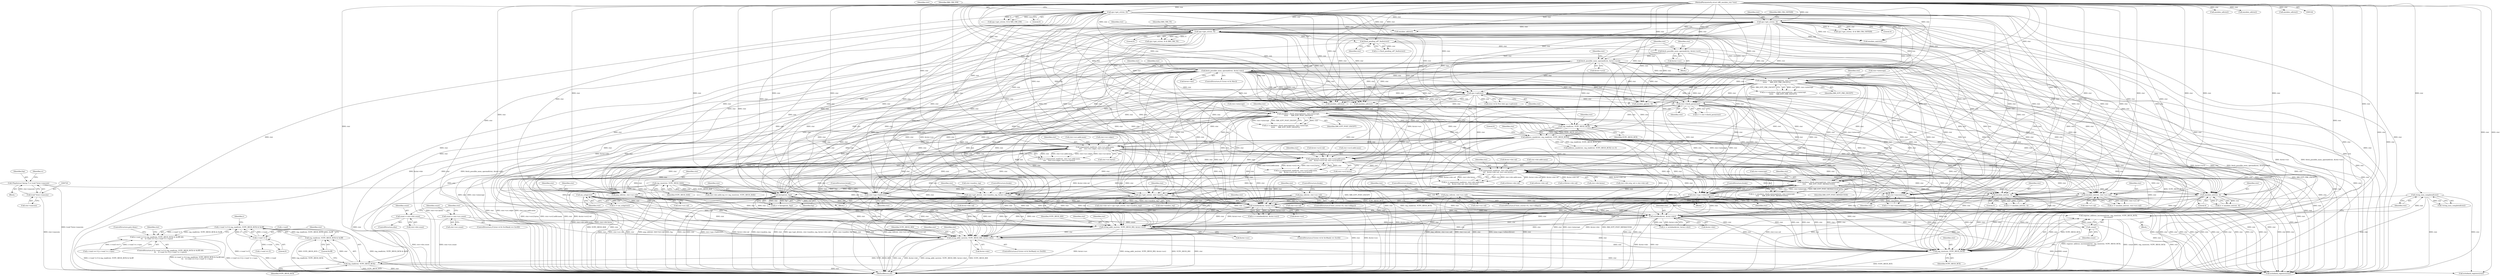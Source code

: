 digraph "0_linux_234f3ce485d54017f15cf5e0699cff4100121601_8@API" {
"1001144" [label="(Call,r->end != 0 || reg_read(ctxt, VCPU_REGS_RCX) & 0x3ff)"];
"1001145" [label="(Call,r->end != 0)"];
"1001150" [label="(Call,reg_read(ctxt, VCPU_REGS_RCX) & 0x3ff)"];
"1001151" [label="(Call,reg_read(ctxt, VCPU_REGS_RCX))"];
"1001139" [label="(Call,string_insn_completed(ctxt))"];
"1001130" [label="(Call,register_address_increment(ctxt, reg_rmw(ctxt, VCPU_REGS_RCX),\n\t\t\t\t-count))"];
"1001132" [label="(Call,reg_rmw(ctxt, VCPU_REGS_RCX))"];
"1000393" [label="(Call,ops->cpl(ctxt))"];
"1000375" [label="(Call,emulator_check_intercept(ctxt, ctxt->intercept,\n\t\t\t\t\t\t      X86_ICPT_PRE_EXCEPT))"];
"1000342" [label="(Call,fetch_possible_mmx_operand(ctxt, &ctxt->src2))"];
"1000336" [label="(Call,fetch_possible_mmx_operand(ctxt, &ctxt->src))"];
"1000329" [label="(Call,flush_pending_x87_faults(ctxt))"];
"1000290" [label="(Call,ops->get_cr(ctxt, 4))"];
"1000278" [label="(Call,ops->get_cr(ctxt, 0))"];
"1000145" [label="(MethodParameterIn,struct x86_emulate_ctxt *ctxt)"];
"1000310" [label="(Call,ops->get_cr(ctxt, 0))"];
"1000355" [label="(Call,fetch_possible_mmx_operand(ctxt, &ctxt->dst))"];
"1000523" [label="(Call,segmented_read(ctxt, ctxt->src.addr.mem,\n\t\t\t\t    ctxt->src.valptr, ctxt->src.bytes))"];
"1000440" [label="(Call,ctxt->check_perm(ctxt))"];
"1000485" [label="(Call,address_mask(ctxt, reg_read(ctxt, VCPU_REGS_RCX)))"];
"1000487" [label="(Call,reg_read(ctxt, VCPU_REGS_RCX))"];
"1000461" [label="(Call,emulator_check_intercept(ctxt, ctxt->intercept,\n\t\t\t\t\t\t      X86_ICPT_POST_EXCEPT))"];
"1001238" [label="(Call,(ctxt->ops->wbinvd)(ctxt))"];
"1000569" [label="(Call,segmented_read(ctxt, ctxt->src2.addr.mem,\n\t\t\t\t    &ctxt->src2.val, ctxt->src2.bytes))"];
"1000672" [label="(Call,emulator_check_intercept(ctxt, ctxt->intercept,\n\t\t\t\t\t      X86_ICPT_POST_MEMACCESS))"];
"1000621" [label="(Call,segmented_read(ctxt, ctxt->dst.addr.mem,\n\t\t\t\t   &ctxt->dst.val, ctxt->dst.bytes))"];
"1000926" [label="(Call,emulate_int(ctxt, 4))"];
"1001253" [label="(Call,ops->get_cr(ctxt, ctxt->modrm_reg))"];
"1000948" [label="(Call,ctxt->ops->halt(ctxt))"];
"1001260" [label="(Call,ops->get_dr(ctxt, ctxt->modrm_reg, &ctxt->dst.val))"];
"1001040" [label="(Call,writeback(ctxt, &ctxt->dst))"];
"1000796" [label="(Call,jmp_rel(ctxt, ctxt->src.val))"];
"1000726" [label="(Call,fastop(ctxt, fop))"];
"1000717" [label="(Call,(*fop)(struct fastop *) = (void *)ctxt->execute)"];
"1000719" [label="(Call,(void *)ctxt->execute)"];
"1000831" [label="(Call,reg_rmw(ctxt, VCPU_REGS_RAX))"];
"1000737" [label="(Call,ctxt->execute(ctxt))"];
"1001019" [label="(Call,writeback(ctxt, &ctxt->src))"];
"1000909" [label="(Call,emulate_int(ctxt, ctxt->src.val))"];
"1000932" [label="(Call,jmp_rel(ctxt, ctxt->src.val))"];
"1001322" [label="(Call,jmp_rel(ctxt, ctxt->src.val))"];
"1000902" [label="(Call,emulate_int(ctxt, 3))"];
"1000844" [label="(Call,em_xchg(ctxt))"];
"1001066" [label="(Call,string_addr_inc(ctxt, VCPU_REGS_RSI, &ctxt->src))"];
"1001081" [label="(Call,string_addr_inc(ctxt, VCPU_REGS_RDI, &ctxt->dst))"];
"1001135" [label="(Call,-count)"];
"1001123" [label="(Call,count = ctxt->dst.count)"];
"1001115" [label="(Call,count = ctxt->src.count)"];
"1001143" [label="(Call,(r->end != 0 || reg_read(ctxt, VCPU_REGS_RCX) & 0x3ff) &&\n\t\t\t    (r->end == 0 || r->end != r->pos))"];
"1000490" [label="(Literal,0)"];
"1001115" [label="(Call,count = ctxt->src.count)"];
"1000441" [label="(Identifier,ctxt)"];
"1000673" [label="(Identifier,ctxt)"];
"1000623" [label="(Call,ctxt->dst.addr.mem)"];
"1001322" [label="(Call,jmp_rel(ctxt, ctxt->src.val))"];
"1000831" [label="(Call,reg_rmw(ctxt, VCPU_REGS_RAX))"];
"1000907" [label="(Call,rc = emulate_int(ctxt, ctxt->src.val))"];
"1001329" [label="(ControlStructure,break;)"];
"1000466" [label="(Identifier,X86_ICPT_POST_EXCEPT)"];
"1000670" [label="(Call,rc = emulator_check_intercept(ctxt, ctxt->intercept,\n\t\t\t\t\t      X86_ICPT_POST_MEMACCESS))"];
"1001158" [label="(Identifier,r)"];
"1000948" [label="(Call,ctxt->ops->halt(ctxt))"];
"1000194" [label="(Call,emulate_ud(ctxt))"];
"1001260" [label="(Call,ops->get_dr(ctxt, ctxt->modrm_reg, &ctxt->dst.val))"];
"1001130" [label="(Call,register_address_increment(ctxt, reg_rmw(ctxt, VCPU_REGS_RCX),\n\t\t\t\t-count))"];
"1000728" [label="(Identifier,fop)"];
"1000312" [label="(Literal,0)"];
"1000942" [label="(Identifier,ctxt)"];
"1000532" [label="(Call,ctxt->src.valptr)"];
"1000911" [label="(Call,ctxt->src.val)"];
"1000281" [label="(Identifier,X86_CR0_EM)"];
"1001236" [label="(Block,)"];
"1000933" [label="(Identifier,ctxt)"];
"1001247" [label="(Call,ctxt->dst.val = ops->get_cr(ctxt, ctxt->modrm_reg))"];
"1001323" [label="(Identifier,ctxt)"];
"1001058" [label="(ControlStructure,if ((ctxt->d & SrcMask) == SrcSI))"];
"1000571" [label="(Call,ctxt->src2.addr.mem)"];
"1001143" [label="(Call,(r->end != 0 || reg_read(ctxt, VCPU_REGS_RCX) & 0x3ff) &&\n\t\t\t    (r->end == 0 || r->end != r->pos))"];
"1000567" [label="(Call,rc = segmented_read(ctxt, ctxt->src2.addr.mem,\n\t\t\t\t    &ctxt->src2.val, ctxt->src2.bytes))"];
"1001255" [label="(Call,ctxt->modrm_reg)"];
"1000636" [label="(Call,ctxt->dst.bytes)"];
"1001149" [label="(Literal,0)"];
"1000376" [label="(Identifier,ctxt)"];
"1000277" [label="(Call,ops->get_cr(ctxt, 0) & X86_CR0_EM)"];
"1000727" [label="(Identifier,ctxt)"];
"1000279" [label="(Identifier,ctxt)"];
"1001222" [label="(Call,writeback_registers(ctxt))"];
"1000357" [label="(Call,&ctxt->dst)"];
"1001239" [label="(Identifier,ctxt)"];
"1000798" [label="(Call,ctxt->src.val)"];
"1000336" [label="(Call,fetch_possible_mmx_operand(ctxt, &ctxt->src))"];
"1000909" [label="(Call,emulate_int(ctxt, ctxt->src.val))"];
"1000387" [label="(Call,(ctxt->d & Priv) && ops->cpl(ctxt))"];
"1001068" [label="(Identifier,VCPU_REGS_RSI)"];
"1001135" [label="(Call,-count)"];
"1000343" [label="(Identifier,ctxt)"];
"1001132" [label="(Call,reg_rmw(ctxt, VCPU_REGS_RCX))"];
"1001133" [label="(Identifier,ctxt)"];
"1000393" [label="(Call,ops->cpl(ctxt))"];
"1000462" [label="(Identifier,ctxt)"];
"1000622" [label="(Identifier,ctxt)"];
"1001084" [label="(Call,&ctxt->dst)"];
"1000326" [label="(Block,)"];
"1001038" [label="(Call,rc = writeback(ctxt, &ctxt->dst))"];
"1000724" [label="(Call,rc = fastop(ctxt, fop))"];
"1001155" [label="(Call,r->end == 0 || r->end != r->pos)"];
"1000570" [label="(Identifier,ctxt)"];
"1000646" [label="(Call,ctxt->dst.orig_val = ctxt->dst.val)"];
"1001021" [label="(Call,&ctxt->src)"];
"1001138" [label="(Call,!string_insn_completed(ctxt))"];
"1001081" [label="(Call,string_addr_inc(ctxt, VCPU_REGS_RDI, &ctxt->dst))"];
"1000932" [label="(Call,jmp_rel(ctxt, ctxt->src.val))"];
"1000488" [label="(Identifier,ctxt)"];
"1001324" [label="(Call,ctxt->src.val)"];
"1000309" [label="(Call,ops->get_cr(ctxt, 0) & X86_CR0_TS)"];
"1000927" [label="(Identifier,ctxt)"];
"1000521" [label="(Call,rc = segmented_read(ctxt, ctxt->src.addr.mem,\n\t\t\t\t    ctxt->src.valptr, ctxt->src.bytes))"];
"1000524" [label="(Identifier,ctxt)"];
"1000584" [label="(Call,ctxt->src2.bytes)"];
"1001042" [label="(Call,&ctxt->dst)"];
"1001020" [label="(Identifier,ctxt)"];
"1001124" [label="(Identifier,count)"];
"1001140" [label="(Identifier,ctxt)"];
"1001017" [label="(Call,rc = writeback(ctxt, &ctxt->src))"];
"1000903" [label="(Identifier,ctxt)"];
"1000280" [label="(Literal,0)"];
"1001151" [label="(Call,reg_read(ctxt, VCPU_REGS_RCX))"];
"1000621" [label="(Call,segmented_read(ctxt, ctxt->dst.addr.mem,\n\t\t\t\t   &ctxt->dst.val, ctxt->dst.bytes))"];
"1001139" [label="(Call,string_insn_completed(ctxt))"];
"1001134" [label="(Identifier,VCPU_REGS_RCX)"];
"1000352" [label="(Identifier,ctxt)"];
"1000463" [label="(Call,ctxt->intercept)"];
"1000461" [label="(Call,emulator_check_intercept(ctxt, ctxt->intercept,\n\t\t\t\t\t\t      X86_ICPT_POST_EXCEPT))"];
"1000317" [label="(Call,emulate_nm(ctxt))"];
"1000904" [label="(Literal,3)"];
"1000845" [label="(Identifier,ctxt)"];
"1001240" [label="(ControlStructure,break;)"];
"1000949" [label="(Identifier,ctxt)"];
"1000803" [label="(ControlStructure,break;)"];
"1000619" [label="(Call,rc = segmented_read(ctxt, ctxt->dst.addr.mem,\n\t\t\t\t   &ctxt->dst.val, ctxt->dst.bytes))"];
"1000796" [label="(Call,jmp_rel(ctxt, ctxt->src.val))"];
"1001040" [label="(Call,writeback(ctxt, &ctxt->dst))"];
"1000373" [label="(Call,rc = emulator_check_intercept(ctxt, ctxt->intercept,\n\t\t\t\t\t\t      X86_ICPT_PRE_EXCEPT))"];
"1001073" [label="(ControlStructure,if ((ctxt->d & DstMask) == DstDI))"];
"1000719" [label="(Call,(void *)ctxt->execute)"];
"1001123" [label="(Call,count = ctxt->dst.count)"];
"1000735" [label="(Call,rc = ctxt->execute(ctxt))"];
"1001153" [label="(Identifier,VCPU_REGS_RCX)"];
"1001069" [label="(Call,&ctxt->src)"];
"1000337" [label="(Identifier,ctxt)"];
"1000145" [label="(MethodParameterIn,struct x86_emulate_ctxt *ctxt)"];
"1000797" [label="(Identifier,ctxt)"];
"1000717" [label="(Call,(*fop)(struct fastop *) = (void *)ctxt->execute)"];
"1000718" [label="(Identifier,fop)"];
"1000832" [label="(Identifier,ctxt)"];
"1001067" [label="(Identifier,ctxt)"];
"1001145" [label="(Call,r->end != 0)"];
"1001253" [label="(Call,ops->get_cr(ctxt, ctxt->modrm_reg))"];
"1001083" [label="(Identifier,VCPU_REGS_RDI)"];
"1001254" [label="(Identifier,ctxt)"];
"1001082" [label="(Identifier,ctxt)"];
"1000726" [label="(Call,fastop(ctxt, fop))"];
"1000674" [label="(Call,ctxt->intercept)"];
"1000365" [label="(Identifier,ctxt)"];
"1000910" [label="(Identifier,ctxt)"];
"1000833" [label="(Identifier,VCPU_REGS_RAX)"];
"1000404" [label="(Call,emulate_ud(ctxt))"];
"1000788" [label="(ControlStructure,if (test_cc(ctxt->b, ctxt->eflags)))"];
"1000375" [label="(Call,emulator_check_intercept(ctxt, ctxt->intercept,\n\t\t\t\t\t\t      X86_ICPT_PRE_EXCEPT))"];
"1001152" [label="(Identifier,ctxt)"];
"1000342" [label="(Call,fetch_possible_mmx_operand(ctxt, &ctxt->src2))"];
"1001091" [label="(Identifier,ctxt)"];
"1000380" [label="(Identifier,X86_ICPT_PRE_EXCEPT)"];
"1000484" [label="(Call,address_mask(ctxt, reg_read(ctxt, VCPU_REGS_RCX)) == 0)"];
"1001154" [label="(Literal,0x3ff)"];
"1000377" [label="(Call,ctxt->intercept)"];
"1000902" [label="(Call,emulate_int(ctxt, 3))"];
"1000890" [label="(Call,(s32)ctxt->dst.val)"];
"1001172" [label="(Identifier,ctxt)"];
"1000764" [label="(Block,)"];
"1001271" [label="(ControlStructure,break;)"];
"1000672" [label="(Call,emulator_check_intercept(ctxt, ctxt->intercept,\n\t\t\t\t\t      X86_ICPT_POST_MEMACCESS))"];
"1000823" [label="(Call,ctxt->dst.addr.reg == reg_rmw(ctxt, VCPU_REGS_RAX))"];
"1001314" [label="(ControlStructure,if (test_cc(ctxt->b, ctxt->eflags)))"];
"1001066" [label="(Call,string_addr_inc(ctxt, VCPU_REGS_RSI, &ctxt->src))"];
"1000292" [label="(Literal,4)"];
"1000313" [label="(Identifier,X86_CR0_TS)"];
"1000438" [label="(Call,rc = ctxt->check_perm(ctxt))"];
"1000900" [label="(Call,rc = emulate_int(ctxt, 3))"];
"1000344" [label="(Call,&ctxt->src2)"];
"1001146" [label="(Call,r->end)"];
"1000934" [label="(Call,ctxt->src.val)"];
"1000844" [label="(Call,em_xchg(ctxt))"];
"1000842" [label="(Call,rc = em_xchg(ctxt))"];
"1000330" [label="(Identifier,ctxt)"];
"1001144" [label="(Call,r->end != 0 || reg_read(ctxt, VCPU_REGS_RCX) & 0x3ff)"];
"1001107" [label="(ControlStructure,if ((ctxt->d & SrcMask) == SrcSI))"];
"1001142" [label="(ControlStructure,if ((r->end != 0 || reg_read(ctxt, VCPU_REGS_RCX) & 0x3ff) &&\n\t\t\t    (r->end == 0 || r->end != r->pos)))"];
"1001125" [label="(Call,ctxt->dst.count)"];
"1000293" [label="(Identifier,X86_CR4_OSFXSR)"];
"1000394" [label="(Identifier,ctxt)"];
"1000327" [label="(Call,rc = flush_pending_x87_faults(ctxt))"];
"1001077" [label="(Identifier,ctxt)"];
"1001261" [label="(Identifier,ctxt)"];
"1000338" [label="(Call,&ctxt->src)"];
"1001136" [label="(Identifier,count)"];
"1001116" [label="(Identifier,count)"];
"1000356" [label="(Identifier,ctxt)"];
"1001474" [label="(MethodReturn,int)"];
"1000715" [label="(Block,)"];
"1000630" [label="(Call,&ctxt->dst.val)"];
"1000289" [label="(Call,ops->get_cr(ctxt, 4) & X86_CR4_OSFXSR)"];
"1000409" [label="(Call,emulate_gp(ctxt, 0))"];
"1001019" [label="(Call,writeback(ctxt, &ctxt->src))"];
"1000216" [label="(Call,emulate_ud(ctxt))"];
"1001131" [label="(Identifier,ctxt)"];
"1000523" [label="(Call,segmented_read(ctxt, ctxt->src.addr.mem,\n\t\t\t\t    ctxt->src.valptr, ctxt->src.bytes))"];
"1000486" [label="(Identifier,ctxt)"];
"1000928" [label="(Literal,4)"];
"1000487" [label="(Call,reg_read(ctxt, VCPU_REGS_RCX))"];
"1000278" [label="(Call,ops->get_cr(ctxt, 0))"];
"1000569" [label="(Call,segmented_read(ctxt, ctxt->src2.addr.mem,\n\t\t\t\t    &ctxt->src2.val, ctxt->src2.bytes))"];
"1000428" [label="(Call,emulate_ud(ctxt))"];
"1000489" [label="(Identifier,VCPU_REGS_RCX)"];
"1000537" [label="(Call,ctxt->src.bytes)"];
"1001176" [label="(Call,writeback_registers(ctxt))"];
"1000440" [label="(Call,ctxt->check_perm(ctxt))"];
"1000738" [label="(Identifier,ctxt)"];
"1000355" [label="(Call,fetch_possible_mmx_operand(ctxt, &ctxt->dst))"];
"1000311" [label="(Identifier,ctxt)"];
"1001238" [label="(Call,(ctxt->ops->wbinvd)(ctxt))"];
"1000485" [label="(Call,address_mask(ctxt, reg_read(ctxt, VCPU_REGS_RCX)))"];
"1000310" [label="(Call,ops->get_cr(ctxt, 0))"];
"1000721" [label="(Call,ctxt->execute)"];
"1000737" [label="(Call,ctxt->execute(ctxt))"];
"1000578" [label="(Call,&ctxt->src2.val)"];
"1001265" [label="(Call,&ctxt->dst.val)"];
"1001117" [label="(Call,ctxt->src.count)"];
"1000677" [label="(Identifier,X86_ICPT_POST_MEMACCESS)"];
"1000297" [label="(Call,emulate_ud(ctxt))"];
"1000924" [label="(Call,rc = emulate_int(ctxt, 4))"];
"1001041" [label="(Identifier,ctxt)"];
"1001098" [label="(Block,)"];
"1000264" [label="(Call,emulate_ud(ctxt))"];
"1000291" [label="(Identifier,ctxt)"];
"1000926" [label="(Call,emulate_int(ctxt, 4))"];
"1001150" [label="(Call,reg_read(ctxt, VCPU_REGS_RCX) & 0x3ff)"];
"1000348" [label="(ControlStructure,if (!(ctxt->d & Mov)))"];
"1000860" [label="(Call,(s8)ctxt->dst.val)"];
"1000950" [label="(ControlStructure,break;)"];
"1000290" [label="(Call,ops->get_cr(ctxt, 4))"];
"1001122" [label="(ControlStructure,else)"];
"1000725" [label="(Identifier,rc)"];
"1001180" [label="(ControlStructure,goto done;)"];
"1000329" [label="(Call,flush_pending_x87_faults(ctxt))"];
"1001262" [label="(Call,ctxt->modrm_reg)"];
"1000525" [label="(Call,ctxt->src.addr.mem)"];
"1001156" [label="(Call,r->end == 0)"];
"1000459" [label="(Call,rc = emulator_check_intercept(ctxt, ctxt->intercept,\n\t\t\t\t\t\t      X86_ICPT_POST_EXCEPT))"];
"1000875" [label="(Call,(s16)ctxt->dst.val)"];
"1001144" -> "1001143"  [label="AST: "];
"1001144" -> "1001145"  [label="CFG: "];
"1001144" -> "1001150"  [label="CFG: "];
"1001145" -> "1001144"  [label="AST: "];
"1001150" -> "1001144"  [label="AST: "];
"1001158" -> "1001144"  [label="CFG: "];
"1001143" -> "1001144"  [label="CFG: "];
"1001144" -> "1001474"  [label="DDG: reg_read(ctxt, VCPU_REGS_RCX) & 0x3ff"];
"1001144" -> "1001474"  [label="DDG: r->end != 0"];
"1001144" -> "1001143"  [label="DDG: r->end != 0"];
"1001144" -> "1001143"  [label="DDG: reg_read(ctxt, VCPU_REGS_RCX) & 0x3ff"];
"1001145" -> "1001144"  [label="DDG: r->end"];
"1001145" -> "1001144"  [label="DDG: 0"];
"1001150" -> "1001144"  [label="DDG: reg_read(ctxt, VCPU_REGS_RCX)"];
"1001150" -> "1001144"  [label="DDG: 0x3ff"];
"1001145" -> "1001149"  [label="CFG: "];
"1001146" -> "1001145"  [label="AST: "];
"1001149" -> "1001145"  [label="AST: "];
"1001152" -> "1001145"  [label="CFG: "];
"1001145" -> "1001474"  [label="DDG: r->end"];
"1001145" -> "1001156"  [label="DDG: r->end"];
"1001150" -> "1001154"  [label="CFG: "];
"1001151" -> "1001150"  [label="AST: "];
"1001154" -> "1001150"  [label="AST: "];
"1001150" -> "1001474"  [label="DDG: reg_read(ctxt, VCPU_REGS_RCX)"];
"1001151" -> "1001150"  [label="DDG: ctxt"];
"1001151" -> "1001150"  [label="DDG: VCPU_REGS_RCX"];
"1001151" -> "1001153"  [label="CFG: "];
"1001152" -> "1001151"  [label="AST: "];
"1001153" -> "1001151"  [label="AST: "];
"1001154" -> "1001151"  [label="CFG: "];
"1001151" -> "1001474"  [label="DDG: ctxt"];
"1001151" -> "1001474"  [label="DDG: VCPU_REGS_RCX"];
"1001139" -> "1001151"  [label="DDG: ctxt"];
"1000145" -> "1001151"  [label="DDG: ctxt"];
"1001132" -> "1001151"  [label="DDG: VCPU_REGS_RCX"];
"1001151" -> "1001176"  [label="DDG: ctxt"];
"1001151" -> "1001222"  [label="DDG: ctxt"];
"1001139" -> "1001138"  [label="AST: "];
"1001139" -> "1001140"  [label="CFG: "];
"1001140" -> "1001139"  [label="AST: "];
"1001138" -> "1001139"  [label="CFG: "];
"1001139" -> "1001474"  [label="DDG: ctxt"];
"1001139" -> "1001138"  [label="DDG: ctxt"];
"1001130" -> "1001139"  [label="DDG: ctxt"];
"1000145" -> "1001139"  [label="DDG: ctxt"];
"1001139" -> "1001176"  [label="DDG: ctxt"];
"1001139" -> "1001222"  [label="DDG: ctxt"];
"1001130" -> "1001098"  [label="AST: "];
"1001130" -> "1001135"  [label="CFG: "];
"1001131" -> "1001130"  [label="AST: "];
"1001132" -> "1001130"  [label="AST: "];
"1001135" -> "1001130"  [label="AST: "];
"1001140" -> "1001130"  [label="CFG: "];
"1001130" -> "1001474"  [label="DDG: register_address_increment(ctxt, reg_rmw(ctxt, VCPU_REGS_RCX),\n\t\t\t\t-count)"];
"1001130" -> "1001474"  [label="DDG: -count"];
"1001130" -> "1001474"  [label="DDG: reg_rmw(ctxt, VCPU_REGS_RCX)"];
"1001132" -> "1001130"  [label="DDG: ctxt"];
"1001132" -> "1001130"  [label="DDG: VCPU_REGS_RCX"];
"1000145" -> "1001130"  [label="DDG: ctxt"];
"1001135" -> "1001130"  [label="DDG: count"];
"1001132" -> "1001134"  [label="CFG: "];
"1001133" -> "1001132"  [label="AST: "];
"1001134" -> "1001132"  [label="AST: "];
"1001136" -> "1001132"  [label="CFG: "];
"1001132" -> "1001474"  [label="DDG: VCPU_REGS_RCX"];
"1000393" -> "1001132"  [label="DDG: ctxt"];
"1000523" -> "1001132"  [label="DDG: ctxt"];
"1000342" -> "1001132"  [label="DDG: ctxt"];
"1001238" -> "1001132"  [label="DDG: ctxt"];
"1000926" -> "1001132"  [label="DDG: ctxt"];
"1001253" -> "1001132"  [label="DDG: ctxt"];
"1000948" -> "1001132"  [label="DDG: ctxt"];
"1001260" -> "1001132"  [label="DDG: ctxt"];
"1000278" -> "1001132"  [label="DDG: ctxt"];
"1000355" -> "1001132"  [label="DDG: ctxt"];
"1000485" -> "1001132"  [label="DDG: ctxt"];
"1000290" -> "1001132"  [label="DDG: ctxt"];
"1000375" -> "1001132"  [label="DDG: ctxt"];
"1001040" -> "1001132"  [label="DDG: ctxt"];
"1000621" -> "1001132"  [label="DDG: ctxt"];
"1000726" -> "1001132"  [label="DDG: ctxt"];
"1000310" -> "1001132"  [label="DDG: ctxt"];
"1000831" -> "1001132"  [label="DDG: ctxt"];
"1000737" -> "1001132"  [label="DDG: ctxt"];
"1001019" -> "1001132"  [label="DDG: ctxt"];
"1000909" -> "1001132"  [label="DDG: ctxt"];
"1000932" -> "1001132"  [label="DDG: ctxt"];
"1001066" -> "1001132"  [label="DDG: ctxt"];
"1000569" -> "1001132"  [label="DDG: ctxt"];
"1000461" -> "1001132"  [label="DDG: ctxt"];
"1000440" -> "1001132"  [label="DDG: ctxt"];
"1001322" -> "1001132"  [label="DDG: ctxt"];
"1000902" -> "1001132"  [label="DDG: ctxt"];
"1000672" -> "1001132"  [label="DDG: ctxt"];
"1000844" -> "1001132"  [label="DDG: ctxt"];
"1000796" -> "1001132"  [label="DDG: ctxt"];
"1001081" -> "1001132"  [label="DDG: ctxt"];
"1000145" -> "1001132"  [label="DDG: ctxt"];
"1000487" -> "1001132"  [label="DDG: VCPU_REGS_RCX"];
"1000393" -> "1000387"  [label="AST: "];
"1000393" -> "1000394"  [label="CFG: "];
"1000394" -> "1000393"  [label="AST: "];
"1000387" -> "1000393"  [label="CFG: "];
"1000393" -> "1001474"  [label="DDG: ctxt"];
"1000393" -> "1000387"  [label="DDG: ctxt"];
"1000375" -> "1000393"  [label="DDG: ctxt"];
"1000342" -> "1000393"  [label="DDG: ctxt"];
"1000310" -> "1000393"  [label="DDG: ctxt"];
"1000278" -> "1000393"  [label="DDG: ctxt"];
"1000355" -> "1000393"  [label="DDG: ctxt"];
"1000290" -> "1000393"  [label="DDG: ctxt"];
"1000145" -> "1000393"  [label="DDG: ctxt"];
"1000393" -> "1000404"  [label="DDG: ctxt"];
"1000393" -> "1000409"  [label="DDG: ctxt"];
"1000393" -> "1000428"  [label="DDG: ctxt"];
"1000393" -> "1000440"  [label="DDG: ctxt"];
"1000393" -> "1000461"  [label="DDG: ctxt"];
"1000393" -> "1000487"  [label="DDG: ctxt"];
"1000393" -> "1000523"  [label="DDG: ctxt"];
"1000393" -> "1000569"  [label="DDG: ctxt"];
"1000393" -> "1000621"  [label="DDG: ctxt"];
"1000393" -> "1000672"  [label="DDG: ctxt"];
"1000393" -> "1000726"  [label="DDG: ctxt"];
"1000393" -> "1000737"  [label="DDG: ctxt"];
"1000393" -> "1000902"  [label="DDG: ctxt"];
"1000393" -> "1000909"  [label="DDG: ctxt"];
"1000393" -> "1000926"  [label="DDG: ctxt"];
"1000393" -> "1000932"  [label="DDG: ctxt"];
"1000393" -> "1000948"  [label="DDG: ctxt"];
"1000393" -> "1001019"  [label="DDG: ctxt"];
"1000393" -> "1001040"  [label="DDG: ctxt"];
"1000393" -> "1001066"  [label="DDG: ctxt"];
"1000393" -> "1001081"  [label="DDG: ctxt"];
"1000393" -> "1001222"  [label="DDG: ctxt"];
"1000393" -> "1001238"  [label="DDG: ctxt"];
"1000393" -> "1001253"  [label="DDG: ctxt"];
"1000393" -> "1001260"  [label="DDG: ctxt"];
"1000375" -> "1000373"  [label="AST: "];
"1000375" -> "1000380"  [label="CFG: "];
"1000376" -> "1000375"  [label="AST: "];
"1000377" -> "1000375"  [label="AST: "];
"1000380" -> "1000375"  [label="AST: "];
"1000373" -> "1000375"  [label="CFG: "];
"1000375" -> "1001474"  [label="DDG: ctxt"];
"1000375" -> "1001474"  [label="DDG: ctxt->intercept"];
"1000375" -> "1001474"  [label="DDG: X86_ICPT_PRE_EXCEPT"];
"1000375" -> "1000373"  [label="DDG: ctxt"];
"1000375" -> "1000373"  [label="DDG: ctxt->intercept"];
"1000375" -> "1000373"  [label="DDG: X86_ICPT_PRE_EXCEPT"];
"1000342" -> "1000375"  [label="DDG: ctxt"];
"1000310" -> "1000375"  [label="DDG: ctxt"];
"1000278" -> "1000375"  [label="DDG: ctxt"];
"1000355" -> "1000375"  [label="DDG: ctxt"];
"1000290" -> "1000375"  [label="DDG: ctxt"];
"1000145" -> "1000375"  [label="DDG: ctxt"];
"1000375" -> "1000404"  [label="DDG: ctxt"];
"1000375" -> "1000409"  [label="DDG: ctxt"];
"1000375" -> "1000428"  [label="DDG: ctxt"];
"1000375" -> "1000440"  [label="DDG: ctxt"];
"1000375" -> "1000461"  [label="DDG: ctxt"];
"1000375" -> "1000461"  [label="DDG: ctxt->intercept"];
"1000375" -> "1000487"  [label="DDG: ctxt"];
"1000375" -> "1000523"  [label="DDG: ctxt"];
"1000375" -> "1000569"  [label="DDG: ctxt"];
"1000375" -> "1000621"  [label="DDG: ctxt"];
"1000375" -> "1000672"  [label="DDG: ctxt"];
"1000375" -> "1000672"  [label="DDG: ctxt->intercept"];
"1000375" -> "1000726"  [label="DDG: ctxt"];
"1000375" -> "1000737"  [label="DDG: ctxt"];
"1000375" -> "1000902"  [label="DDG: ctxt"];
"1000375" -> "1000909"  [label="DDG: ctxt"];
"1000375" -> "1000926"  [label="DDG: ctxt"];
"1000375" -> "1000932"  [label="DDG: ctxt"];
"1000375" -> "1000948"  [label="DDG: ctxt"];
"1000375" -> "1001019"  [label="DDG: ctxt"];
"1000375" -> "1001040"  [label="DDG: ctxt"];
"1000375" -> "1001066"  [label="DDG: ctxt"];
"1000375" -> "1001081"  [label="DDG: ctxt"];
"1000375" -> "1001222"  [label="DDG: ctxt"];
"1000375" -> "1001238"  [label="DDG: ctxt"];
"1000375" -> "1001253"  [label="DDG: ctxt"];
"1000375" -> "1001260"  [label="DDG: ctxt"];
"1000342" -> "1000326"  [label="AST: "];
"1000342" -> "1000344"  [label="CFG: "];
"1000343" -> "1000342"  [label="AST: "];
"1000344" -> "1000342"  [label="AST: "];
"1000352" -> "1000342"  [label="CFG: "];
"1000342" -> "1001474"  [label="DDG: &ctxt->src2"];
"1000342" -> "1001474"  [label="DDG: ctxt"];
"1000342" -> "1001474"  [label="DDG: fetch_possible_mmx_operand(ctxt, &ctxt->src2)"];
"1000336" -> "1000342"  [label="DDG: ctxt"];
"1000145" -> "1000342"  [label="DDG: ctxt"];
"1000342" -> "1000355"  [label="DDG: ctxt"];
"1000342" -> "1000404"  [label="DDG: ctxt"];
"1000342" -> "1000409"  [label="DDG: ctxt"];
"1000342" -> "1000428"  [label="DDG: ctxt"];
"1000342" -> "1000440"  [label="DDG: ctxt"];
"1000342" -> "1000461"  [label="DDG: ctxt"];
"1000342" -> "1000487"  [label="DDG: ctxt"];
"1000342" -> "1000523"  [label="DDG: ctxt"];
"1000342" -> "1000569"  [label="DDG: ctxt"];
"1000342" -> "1000621"  [label="DDG: ctxt"];
"1000342" -> "1000672"  [label="DDG: ctxt"];
"1000342" -> "1000726"  [label="DDG: ctxt"];
"1000342" -> "1000737"  [label="DDG: ctxt"];
"1000342" -> "1000902"  [label="DDG: ctxt"];
"1000342" -> "1000909"  [label="DDG: ctxt"];
"1000342" -> "1000926"  [label="DDG: ctxt"];
"1000342" -> "1000932"  [label="DDG: ctxt"];
"1000342" -> "1000948"  [label="DDG: ctxt"];
"1000342" -> "1001019"  [label="DDG: ctxt"];
"1000342" -> "1001040"  [label="DDG: ctxt"];
"1000342" -> "1001066"  [label="DDG: ctxt"];
"1000342" -> "1001081"  [label="DDG: ctxt"];
"1000342" -> "1001222"  [label="DDG: ctxt"];
"1000342" -> "1001238"  [label="DDG: ctxt"];
"1000342" -> "1001253"  [label="DDG: ctxt"];
"1000342" -> "1001260"  [label="DDG: ctxt"];
"1000336" -> "1000326"  [label="AST: "];
"1000336" -> "1000338"  [label="CFG: "];
"1000337" -> "1000336"  [label="AST: "];
"1000338" -> "1000336"  [label="AST: "];
"1000343" -> "1000336"  [label="CFG: "];
"1000336" -> "1001474"  [label="DDG: fetch_possible_mmx_operand(ctxt, &ctxt->src)"];
"1000336" -> "1001474"  [label="DDG: &ctxt->src"];
"1000329" -> "1000336"  [label="DDG: ctxt"];
"1000145" -> "1000336"  [label="DDG: ctxt"];
"1000336" -> "1001019"  [label="DDG: &ctxt->src"];
"1000336" -> "1001066"  [label="DDG: &ctxt->src"];
"1000329" -> "1000327"  [label="AST: "];
"1000329" -> "1000330"  [label="CFG: "];
"1000330" -> "1000329"  [label="AST: "];
"1000327" -> "1000329"  [label="CFG: "];
"1000329" -> "1001474"  [label="DDG: ctxt"];
"1000329" -> "1000327"  [label="DDG: ctxt"];
"1000290" -> "1000329"  [label="DDG: ctxt"];
"1000310" -> "1000329"  [label="DDG: ctxt"];
"1000278" -> "1000329"  [label="DDG: ctxt"];
"1000145" -> "1000329"  [label="DDG: ctxt"];
"1000329" -> "1001222"  [label="DDG: ctxt"];
"1000290" -> "1000289"  [label="AST: "];
"1000290" -> "1000292"  [label="CFG: "];
"1000291" -> "1000290"  [label="AST: "];
"1000292" -> "1000290"  [label="AST: "];
"1000293" -> "1000290"  [label="CFG: "];
"1000290" -> "1001474"  [label="DDG: ctxt"];
"1000290" -> "1000289"  [label="DDG: ctxt"];
"1000290" -> "1000289"  [label="DDG: 4"];
"1000278" -> "1000290"  [label="DDG: ctxt"];
"1000145" -> "1000290"  [label="DDG: ctxt"];
"1000290" -> "1000297"  [label="DDG: ctxt"];
"1000290" -> "1000310"  [label="DDG: ctxt"];
"1000290" -> "1000317"  [label="DDG: ctxt"];
"1000290" -> "1000404"  [label="DDG: ctxt"];
"1000290" -> "1000409"  [label="DDG: ctxt"];
"1000290" -> "1000428"  [label="DDG: ctxt"];
"1000290" -> "1000440"  [label="DDG: ctxt"];
"1000290" -> "1000461"  [label="DDG: ctxt"];
"1000290" -> "1000487"  [label="DDG: ctxt"];
"1000290" -> "1000523"  [label="DDG: ctxt"];
"1000290" -> "1000569"  [label="DDG: ctxt"];
"1000290" -> "1000621"  [label="DDG: ctxt"];
"1000290" -> "1000672"  [label="DDG: ctxt"];
"1000290" -> "1000726"  [label="DDG: ctxt"];
"1000290" -> "1000737"  [label="DDG: ctxt"];
"1000290" -> "1000902"  [label="DDG: ctxt"];
"1000290" -> "1000909"  [label="DDG: ctxt"];
"1000290" -> "1000926"  [label="DDG: ctxt"];
"1000290" -> "1000932"  [label="DDG: ctxt"];
"1000290" -> "1000948"  [label="DDG: ctxt"];
"1000290" -> "1001019"  [label="DDG: ctxt"];
"1000290" -> "1001040"  [label="DDG: ctxt"];
"1000290" -> "1001066"  [label="DDG: ctxt"];
"1000290" -> "1001081"  [label="DDG: ctxt"];
"1000290" -> "1001222"  [label="DDG: ctxt"];
"1000290" -> "1001238"  [label="DDG: ctxt"];
"1000290" -> "1001253"  [label="DDG: ctxt"];
"1000290" -> "1001260"  [label="DDG: ctxt"];
"1000278" -> "1000277"  [label="AST: "];
"1000278" -> "1000280"  [label="CFG: "];
"1000279" -> "1000278"  [label="AST: "];
"1000280" -> "1000278"  [label="AST: "];
"1000281" -> "1000278"  [label="CFG: "];
"1000278" -> "1001474"  [label="DDG: ctxt"];
"1000278" -> "1000277"  [label="DDG: ctxt"];
"1000278" -> "1000277"  [label="DDG: 0"];
"1000145" -> "1000278"  [label="DDG: ctxt"];
"1000278" -> "1000297"  [label="DDG: ctxt"];
"1000278" -> "1000310"  [label="DDG: ctxt"];
"1000278" -> "1000317"  [label="DDG: ctxt"];
"1000278" -> "1000404"  [label="DDG: ctxt"];
"1000278" -> "1000409"  [label="DDG: ctxt"];
"1000278" -> "1000428"  [label="DDG: ctxt"];
"1000278" -> "1000440"  [label="DDG: ctxt"];
"1000278" -> "1000461"  [label="DDG: ctxt"];
"1000278" -> "1000487"  [label="DDG: ctxt"];
"1000278" -> "1000523"  [label="DDG: ctxt"];
"1000278" -> "1000569"  [label="DDG: ctxt"];
"1000278" -> "1000621"  [label="DDG: ctxt"];
"1000278" -> "1000672"  [label="DDG: ctxt"];
"1000278" -> "1000726"  [label="DDG: ctxt"];
"1000278" -> "1000737"  [label="DDG: ctxt"];
"1000278" -> "1000902"  [label="DDG: ctxt"];
"1000278" -> "1000909"  [label="DDG: ctxt"];
"1000278" -> "1000926"  [label="DDG: ctxt"];
"1000278" -> "1000932"  [label="DDG: ctxt"];
"1000278" -> "1000948"  [label="DDG: ctxt"];
"1000278" -> "1001019"  [label="DDG: ctxt"];
"1000278" -> "1001040"  [label="DDG: ctxt"];
"1000278" -> "1001066"  [label="DDG: ctxt"];
"1000278" -> "1001081"  [label="DDG: ctxt"];
"1000278" -> "1001222"  [label="DDG: ctxt"];
"1000278" -> "1001238"  [label="DDG: ctxt"];
"1000278" -> "1001253"  [label="DDG: ctxt"];
"1000278" -> "1001260"  [label="DDG: ctxt"];
"1000145" -> "1000144"  [label="AST: "];
"1000145" -> "1001474"  [label="DDG: ctxt"];
"1000145" -> "1000194"  [label="DDG: ctxt"];
"1000145" -> "1000216"  [label="DDG: ctxt"];
"1000145" -> "1000264"  [label="DDG: ctxt"];
"1000145" -> "1000297"  [label="DDG: ctxt"];
"1000145" -> "1000310"  [label="DDG: ctxt"];
"1000145" -> "1000317"  [label="DDG: ctxt"];
"1000145" -> "1000355"  [label="DDG: ctxt"];
"1000145" -> "1000404"  [label="DDG: ctxt"];
"1000145" -> "1000409"  [label="DDG: ctxt"];
"1000145" -> "1000428"  [label="DDG: ctxt"];
"1000145" -> "1000440"  [label="DDG: ctxt"];
"1000145" -> "1000461"  [label="DDG: ctxt"];
"1000145" -> "1000485"  [label="DDG: ctxt"];
"1000145" -> "1000487"  [label="DDG: ctxt"];
"1000145" -> "1000523"  [label="DDG: ctxt"];
"1000145" -> "1000569"  [label="DDG: ctxt"];
"1000145" -> "1000621"  [label="DDG: ctxt"];
"1000145" -> "1000672"  [label="DDG: ctxt"];
"1000145" -> "1000726"  [label="DDG: ctxt"];
"1000145" -> "1000737"  [label="DDG: ctxt"];
"1000145" -> "1000902"  [label="DDG: ctxt"];
"1000145" -> "1000909"  [label="DDG: ctxt"];
"1000145" -> "1000926"  [label="DDG: ctxt"];
"1000145" -> "1000932"  [label="DDG: ctxt"];
"1000145" -> "1000948"  [label="DDG: ctxt"];
"1000145" -> "1001019"  [label="DDG: ctxt"];
"1000145" -> "1001040"  [label="DDG: ctxt"];
"1000145" -> "1001066"  [label="DDG: ctxt"];
"1000145" -> "1001081"  [label="DDG: ctxt"];
"1000145" -> "1001176"  [label="DDG: ctxt"];
"1000145" -> "1001222"  [label="DDG: ctxt"];
"1000145" -> "1001238"  [label="DDG: ctxt"];
"1000145" -> "1001253"  [label="DDG: ctxt"];
"1000145" -> "1001260"  [label="DDG: ctxt"];
"1000310" -> "1000309"  [label="AST: "];
"1000310" -> "1000312"  [label="CFG: "];
"1000311" -> "1000310"  [label="AST: "];
"1000312" -> "1000310"  [label="AST: "];
"1000313" -> "1000310"  [label="CFG: "];
"1000310" -> "1001474"  [label="DDG: ctxt"];
"1000310" -> "1000309"  [label="DDG: ctxt"];
"1000310" -> "1000309"  [label="DDG: 0"];
"1000310" -> "1000317"  [label="DDG: ctxt"];
"1000310" -> "1000404"  [label="DDG: ctxt"];
"1000310" -> "1000409"  [label="DDG: ctxt"];
"1000310" -> "1000428"  [label="DDG: ctxt"];
"1000310" -> "1000440"  [label="DDG: ctxt"];
"1000310" -> "1000461"  [label="DDG: ctxt"];
"1000310" -> "1000487"  [label="DDG: ctxt"];
"1000310" -> "1000523"  [label="DDG: ctxt"];
"1000310" -> "1000569"  [label="DDG: ctxt"];
"1000310" -> "1000621"  [label="DDG: ctxt"];
"1000310" -> "1000672"  [label="DDG: ctxt"];
"1000310" -> "1000726"  [label="DDG: ctxt"];
"1000310" -> "1000737"  [label="DDG: ctxt"];
"1000310" -> "1000902"  [label="DDG: ctxt"];
"1000310" -> "1000909"  [label="DDG: ctxt"];
"1000310" -> "1000926"  [label="DDG: ctxt"];
"1000310" -> "1000932"  [label="DDG: ctxt"];
"1000310" -> "1000948"  [label="DDG: ctxt"];
"1000310" -> "1001019"  [label="DDG: ctxt"];
"1000310" -> "1001040"  [label="DDG: ctxt"];
"1000310" -> "1001066"  [label="DDG: ctxt"];
"1000310" -> "1001081"  [label="DDG: ctxt"];
"1000310" -> "1001222"  [label="DDG: ctxt"];
"1000310" -> "1001238"  [label="DDG: ctxt"];
"1000310" -> "1001253"  [label="DDG: ctxt"];
"1000310" -> "1001260"  [label="DDG: ctxt"];
"1000355" -> "1000348"  [label="AST: "];
"1000355" -> "1000357"  [label="CFG: "];
"1000356" -> "1000355"  [label="AST: "];
"1000357" -> "1000355"  [label="AST: "];
"1000365" -> "1000355"  [label="CFG: "];
"1000355" -> "1001474"  [label="DDG: ctxt"];
"1000355" -> "1001474"  [label="DDG: &ctxt->dst"];
"1000355" -> "1001474"  [label="DDG: fetch_possible_mmx_operand(ctxt, &ctxt->dst)"];
"1000355" -> "1000404"  [label="DDG: ctxt"];
"1000355" -> "1000409"  [label="DDG: ctxt"];
"1000355" -> "1000428"  [label="DDG: ctxt"];
"1000355" -> "1000440"  [label="DDG: ctxt"];
"1000355" -> "1000461"  [label="DDG: ctxt"];
"1000355" -> "1000487"  [label="DDG: ctxt"];
"1000355" -> "1000523"  [label="DDG: ctxt"];
"1000355" -> "1000569"  [label="DDG: ctxt"];
"1000355" -> "1000621"  [label="DDG: ctxt"];
"1000355" -> "1000672"  [label="DDG: ctxt"];
"1000355" -> "1000726"  [label="DDG: ctxt"];
"1000355" -> "1000737"  [label="DDG: ctxt"];
"1000355" -> "1000902"  [label="DDG: ctxt"];
"1000355" -> "1000909"  [label="DDG: ctxt"];
"1000355" -> "1000926"  [label="DDG: ctxt"];
"1000355" -> "1000932"  [label="DDG: ctxt"];
"1000355" -> "1000948"  [label="DDG: ctxt"];
"1000355" -> "1001019"  [label="DDG: ctxt"];
"1000355" -> "1001040"  [label="DDG: ctxt"];
"1000355" -> "1001040"  [label="DDG: &ctxt->dst"];
"1000355" -> "1001066"  [label="DDG: ctxt"];
"1000355" -> "1001081"  [label="DDG: ctxt"];
"1000355" -> "1001081"  [label="DDG: &ctxt->dst"];
"1000355" -> "1001222"  [label="DDG: ctxt"];
"1000355" -> "1001238"  [label="DDG: ctxt"];
"1000355" -> "1001253"  [label="DDG: ctxt"];
"1000355" -> "1001260"  [label="DDG: ctxt"];
"1000523" -> "1000521"  [label="AST: "];
"1000523" -> "1000537"  [label="CFG: "];
"1000524" -> "1000523"  [label="AST: "];
"1000525" -> "1000523"  [label="AST: "];
"1000532" -> "1000523"  [label="AST: "];
"1000537" -> "1000523"  [label="AST: "];
"1000521" -> "1000523"  [label="CFG: "];
"1000523" -> "1001474"  [label="DDG: ctxt->src.addr.mem"];
"1000523" -> "1001474"  [label="DDG: ctxt"];
"1000523" -> "1001474"  [label="DDG: ctxt->src.bytes"];
"1000523" -> "1001474"  [label="DDG: ctxt->src.valptr"];
"1000523" -> "1000521"  [label="DDG: ctxt"];
"1000523" -> "1000521"  [label="DDG: ctxt->src.addr.mem"];
"1000523" -> "1000521"  [label="DDG: ctxt->src.valptr"];
"1000523" -> "1000521"  [label="DDG: ctxt->src.bytes"];
"1000440" -> "1000523"  [label="DDG: ctxt"];
"1000485" -> "1000523"  [label="DDG: ctxt"];
"1000461" -> "1000523"  [label="DDG: ctxt"];
"1000523" -> "1000569"  [label="DDG: ctxt"];
"1000523" -> "1000621"  [label="DDG: ctxt"];
"1000523" -> "1000672"  [label="DDG: ctxt"];
"1000523" -> "1000726"  [label="DDG: ctxt"];
"1000523" -> "1000737"  [label="DDG: ctxt"];
"1000523" -> "1000902"  [label="DDG: ctxt"];
"1000523" -> "1000909"  [label="DDG: ctxt"];
"1000523" -> "1000926"  [label="DDG: ctxt"];
"1000523" -> "1000932"  [label="DDG: ctxt"];
"1000523" -> "1000948"  [label="DDG: ctxt"];
"1000523" -> "1001019"  [label="DDG: ctxt"];
"1000523" -> "1001040"  [label="DDG: ctxt"];
"1000523" -> "1001066"  [label="DDG: ctxt"];
"1000523" -> "1001081"  [label="DDG: ctxt"];
"1000523" -> "1001222"  [label="DDG: ctxt"];
"1000523" -> "1001238"  [label="DDG: ctxt"];
"1000523" -> "1001253"  [label="DDG: ctxt"];
"1000523" -> "1001260"  [label="DDG: ctxt"];
"1000440" -> "1000438"  [label="AST: "];
"1000440" -> "1000441"  [label="CFG: "];
"1000441" -> "1000440"  [label="AST: "];
"1000438" -> "1000440"  [label="CFG: "];
"1000440" -> "1001474"  [label="DDG: ctxt"];
"1000440" -> "1000438"  [label="DDG: ctxt"];
"1000440" -> "1000461"  [label="DDG: ctxt"];
"1000440" -> "1000487"  [label="DDG: ctxt"];
"1000440" -> "1000569"  [label="DDG: ctxt"];
"1000440" -> "1000621"  [label="DDG: ctxt"];
"1000440" -> "1000672"  [label="DDG: ctxt"];
"1000440" -> "1000726"  [label="DDG: ctxt"];
"1000440" -> "1000737"  [label="DDG: ctxt"];
"1000440" -> "1000902"  [label="DDG: ctxt"];
"1000440" -> "1000909"  [label="DDG: ctxt"];
"1000440" -> "1000926"  [label="DDG: ctxt"];
"1000440" -> "1000932"  [label="DDG: ctxt"];
"1000440" -> "1000948"  [label="DDG: ctxt"];
"1000440" -> "1001019"  [label="DDG: ctxt"];
"1000440" -> "1001040"  [label="DDG: ctxt"];
"1000440" -> "1001066"  [label="DDG: ctxt"];
"1000440" -> "1001081"  [label="DDG: ctxt"];
"1000440" -> "1001222"  [label="DDG: ctxt"];
"1000440" -> "1001238"  [label="DDG: ctxt"];
"1000440" -> "1001253"  [label="DDG: ctxt"];
"1000440" -> "1001260"  [label="DDG: ctxt"];
"1000485" -> "1000484"  [label="AST: "];
"1000485" -> "1000487"  [label="CFG: "];
"1000486" -> "1000485"  [label="AST: "];
"1000487" -> "1000485"  [label="AST: "];
"1000490" -> "1000485"  [label="CFG: "];
"1000485" -> "1001474"  [label="DDG: ctxt"];
"1000485" -> "1001474"  [label="DDG: reg_read(ctxt, VCPU_REGS_RCX)"];
"1000485" -> "1000484"  [label="DDG: ctxt"];
"1000485" -> "1000484"  [label="DDG: reg_read(ctxt, VCPU_REGS_RCX)"];
"1000487" -> "1000485"  [label="DDG: ctxt"];
"1000487" -> "1000485"  [label="DDG: VCPU_REGS_RCX"];
"1000485" -> "1000569"  [label="DDG: ctxt"];
"1000485" -> "1000621"  [label="DDG: ctxt"];
"1000485" -> "1000672"  [label="DDG: ctxt"];
"1000485" -> "1000726"  [label="DDG: ctxt"];
"1000485" -> "1000737"  [label="DDG: ctxt"];
"1000485" -> "1000902"  [label="DDG: ctxt"];
"1000485" -> "1000909"  [label="DDG: ctxt"];
"1000485" -> "1000926"  [label="DDG: ctxt"];
"1000485" -> "1000932"  [label="DDG: ctxt"];
"1000485" -> "1000948"  [label="DDG: ctxt"];
"1000485" -> "1001019"  [label="DDG: ctxt"];
"1000485" -> "1001040"  [label="DDG: ctxt"];
"1000485" -> "1001066"  [label="DDG: ctxt"];
"1000485" -> "1001081"  [label="DDG: ctxt"];
"1000485" -> "1001222"  [label="DDG: ctxt"];
"1000485" -> "1001238"  [label="DDG: ctxt"];
"1000485" -> "1001253"  [label="DDG: ctxt"];
"1000485" -> "1001260"  [label="DDG: ctxt"];
"1000487" -> "1000489"  [label="CFG: "];
"1000488" -> "1000487"  [label="AST: "];
"1000489" -> "1000487"  [label="AST: "];
"1000487" -> "1001474"  [label="DDG: VCPU_REGS_RCX"];
"1000461" -> "1000487"  [label="DDG: ctxt"];
"1000461" -> "1000459"  [label="AST: "];
"1000461" -> "1000466"  [label="CFG: "];
"1000462" -> "1000461"  [label="AST: "];
"1000463" -> "1000461"  [label="AST: "];
"1000466" -> "1000461"  [label="AST: "];
"1000459" -> "1000461"  [label="CFG: "];
"1000461" -> "1001474"  [label="DDG: ctxt->intercept"];
"1000461" -> "1001474"  [label="DDG: ctxt"];
"1000461" -> "1001474"  [label="DDG: X86_ICPT_POST_EXCEPT"];
"1000461" -> "1000459"  [label="DDG: ctxt"];
"1000461" -> "1000459"  [label="DDG: ctxt->intercept"];
"1000461" -> "1000459"  [label="DDG: X86_ICPT_POST_EXCEPT"];
"1000461" -> "1000569"  [label="DDG: ctxt"];
"1000461" -> "1000621"  [label="DDG: ctxt"];
"1000461" -> "1000672"  [label="DDG: ctxt"];
"1000461" -> "1000672"  [label="DDG: ctxt->intercept"];
"1000461" -> "1000726"  [label="DDG: ctxt"];
"1000461" -> "1000737"  [label="DDG: ctxt"];
"1000461" -> "1000902"  [label="DDG: ctxt"];
"1000461" -> "1000909"  [label="DDG: ctxt"];
"1000461" -> "1000926"  [label="DDG: ctxt"];
"1000461" -> "1000932"  [label="DDG: ctxt"];
"1000461" -> "1000948"  [label="DDG: ctxt"];
"1000461" -> "1001019"  [label="DDG: ctxt"];
"1000461" -> "1001040"  [label="DDG: ctxt"];
"1000461" -> "1001066"  [label="DDG: ctxt"];
"1000461" -> "1001081"  [label="DDG: ctxt"];
"1000461" -> "1001222"  [label="DDG: ctxt"];
"1000461" -> "1001238"  [label="DDG: ctxt"];
"1000461" -> "1001253"  [label="DDG: ctxt"];
"1000461" -> "1001260"  [label="DDG: ctxt"];
"1001238" -> "1001236"  [label="AST: "];
"1001238" -> "1001239"  [label="CFG: "];
"1001239" -> "1001238"  [label="AST: "];
"1001240" -> "1001238"  [label="CFG: "];
"1001238" -> "1001474"  [label="DDG: ctxt"];
"1001238" -> "1001474"  [label="DDG: (ctxt->ops->wbinvd)(ctxt)"];
"1001238" -> "1001019"  [label="DDG: ctxt"];
"1001238" -> "1001040"  [label="DDG: ctxt"];
"1001238" -> "1001066"  [label="DDG: ctxt"];
"1001238" -> "1001081"  [label="DDG: ctxt"];
"1001238" -> "1001222"  [label="DDG: ctxt"];
"1000569" -> "1001238"  [label="DDG: ctxt"];
"1000672" -> "1001238"  [label="DDG: ctxt"];
"1000621" -> "1001238"  [label="DDG: ctxt"];
"1000569" -> "1000567"  [label="AST: "];
"1000569" -> "1000584"  [label="CFG: "];
"1000570" -> "1000569"  [label="AST: "];
"1000571" -> "1000569"  [label="AST: "];
"1000578" -> "1000569"  [label="AST: "];
"1000584" -> "1000569"  [label="AST: "];
"1000567" -> "1000569"  [label="CFG: "];
"1000569" -> "1001474"  [label="DDG: ctxt->src2.addr.mem"];
"1000569" -> "1001474"  [label="DDG: ctxt->src2.bytes"];
"1000569" -> "1001474"  [label="DDG: &ctxt->src2.val"];
"1000569" -> "1001474"  [label="DDG: ctxt"];
"1000569" -> "1000567"  [label="DDG: ctxt"];
"1000569" -> "1000567"  [label="DDG: ctxt->src2.addr.mem"];
"1000569" -> "1000567"  [label="DDG: &ctxt->src2.val"];
"1000569" -> "1000567"  [label="DDG: ctxt->src2.bytes"];
"1000569" -> "1000621"  [label="DDG: ctxt"];
"1000569" -> "1000672"  [label="DDG: ctxt"];
"1000569" -> "1000726"  [label="DDG: ctxt"];
"1000569" -> "1000737"  [label="DDG: ctxt"];
"1000569" -> "1000902"  [label="DDG: ctxt"];
"1000569" -> "1000909"  [label="DDG: ctxt"];
"1000569" -> "1000926"  [label="DDG: ctxt"];
"1000569" -> "1000932"  [label="DDG: ctxt"];
"1000569" -> "1000948"  [label="DDG: ctxt"];
"1000569" -> "1001019"  [label="DDG: ctxt"];
"1000569" -> "1001040"  [label="DDG: ctxt"];
"1000569" -> "1001066"  [label="DDG: ctxt"];
"1000569" -> "1001081"  [label="DDG: ctxt"];
"1000569" -> "1001222"  [label="DDG: ctxt"];
"1000569" -> "1001253"  [label="DDG: ctxt"];
"1000569" -> "1001260"  [label="DDG: ctxt"];
"1000672" -> "1000670"  [label="AST: "];
"1000672" -> "1000677"  [label="CFG: "];
"1000673" -> "1000672"  [label="AST: "];
"1000674" -> "1000672"  [label="AST: "];
"1000677" -> "1000672"  [label="AST: "];
"1000670" -> "1000672"  [label="CFG: "];
"1000672" -> "1001474"  [label="DDG: X86_ICPT_POST_MEMACCESS"];
"1000672" -> "1001474"  [label="DDG: ctxt->intercept"];
"1000672" -> "1001474"  [label="DDG: ctxt"];
"1000672" -> "1000670"  [label="DDG: ctxt"];
"1000672" -> "1000670"  [label="DDG: ctxt->intercept"];
"1000672" -> "1000670"  [label="DDG: X86_ICPT_POST_MEMACCESS"];
"1000621" -> "1000672"  [label="DDG: ctxt"];
"1000672" -> "1000726"  [label="DDG: ctxt"];
"1000672" -> "1000737"  [label="DDG: ctxt"];
"1000672" -> "1000902"  [label="DDG: ctxt"];
"1000672" -> "1000909"  [label="DDG: ctxt"];
"1000672" -> "1000926"  [label="DDG: ctxt"];
"1000672" -> "1000932"  [label="DDG: ctxt"];
"1000672" -> "1000948"  [label="DDG: ctxt"];
"1000672" -> "1001019"  [label="DDG: ctxt"];
"1000672" -> "1001040"  [label="DDG: ctxt"];
"1000672" -> "1001066"  [label="DDG: ctxt"];
"1000672" -> "1001081"  [label="DDG: ctxt"];
"1000672" -> "1001222"  [label="DDG: ctxt"];
"1000672" -> "1001253"  [label="DDG: ctxt"];
"1000672" -> "1001260"  [label="DDG: ctxt"];
"1000621" -> "1000619"  [label="AST: "];
"1000621" -> "1000636"  [label="CFG: "];
"1000622" -> "1000621"  [label="AST: "];
"1000623" -> "1000621"  [label="AST: "];
"1000630" -> "1000621"  [label="AST: "];
"1000636" -> "1000621"  [label="AST: "];
"1000619" -> "1000621"  [label="CFG: "];
"1000621" -> "1001474"  [label="DDG: &ctxt->dst.val"];
"1000621" -> "1001474"  [label="DDG: ctxt"];
"1000621" -> "1001474"  [label="DDG: ctxt->dst.addr.mem"];
"1000621" -> "1001474"  [label="DDG: ctxt->dst.bytes"];
"1000621" -> "1000619"  [label="DDG: ctxt"];
"1000621" -> "1000619"  [label="DDG: ctxt->dst.addr.mem"];
"1000621" -> "1000619"  [label="DDG: &ctxt->dst.val"];
"1000621" -> "1000619"  [label="DDG: ctxt->dst.bytes"];
"1000621" -> "1000646"  [label="DDG: &ctxt->dst.val"];
"1000621" -> "1000726"  [label="DDG: ctxt"];
"1000621" -> "1000737"  [label="DDG: ctxt"];
"1000621" -> "1000860"  [label="DDG: &ctxt->dst.val"];
"1000621" -> "1000875"  [label="DDG: &ctxt->dst.val"];
"1000621" -> "1000890"  [label="DDG: &ctxt->dst.val"];
"1000621" -> "1000902"  [label="DDG: ctxt"];
"1000621" -> "1000909"  [label="DDG: ctxt"];
"1000621" -> "1000926"  [label="DDG: ctxt"];
"1000621" -> "1000932"  [label="DDG: ctxt"];
"1000621" -> "1000948"  [label="DDG: ctxt"];
"1000621" -> "1001019"  [label="DDG: ctxt"];
"1000621" -> "1001040"  [label="DDG: ctxt"];
"1000621" -> "1001066"  [label="DDG: ctxt"];
"1000621" -> "1001081"  [label="DDG: ctxt"];
"1000621" -> "1001222"  [label="DDG: ctxt"];
"1000621" -> "1001253"  [label="DDG: ctxt"];
"1000621" -> "1001260"  [label="DDG: ctxt"];
"1000621" -> "1001260"  [label="DDG: &ctxt->dst.val"];
"1000926" -> "1000924"  [label="AST: "];
"1000926" -> "1000928"  [label="CFG: "];
"1000927" -> "1000926"  [label="AST: "];
"1000928" -> "1000926"  [label="AST: "];
"1000924" -> "1000926"  [label="CFG: "];
"1000926" -> "1001474"  [label="DDG: ctxt"];
"1000926" -> "1000924"  [label="DDG: ctxt"];
"1000926" -> "1000924"  [label="DDG: 4"];
"1000926" -> "1001019"  [label="DDG: ctxt"];
"1000926" -> "1001040"  [label="DDG: ctxt"];
"1000926" -> "1001066"  [label="DDG: ctxt"];
"1000926" -> "1001081"  [label="DDG: ctxt"];
"1000926" -> "1001222"  [label="DDG: ctxt"];
"1001253" -> "1001247"  [label="AST: "];
"1001253" -> "1001255"  [label="CFG: "];
"1001254" -> "1001253"  [label="AST: "];
"1001255" -> "1001253"  [label="AST: "];
"1001247" -> "1001253"  [label="CFG: "];
"1001253" -> "1001474"  [label="DDG: ctxt"];
"1001253" -> "1001474"  [label="DDG: ctxt->modrm_reg"];
"1001253" -> "1001019"  [label="DDG: ctxt"];
"1001253" -> "1001040"  [label="DDG: ctxt"];
"1001253" -> "1001066"  [label="DDG: ctxt"];
"1001253" -> "1001081"  [label="DDG: ctxt"];
"1001253" -> "1001222"  [label="DDG: ctxt"];
"1001253" -> "1001247"  [label="DDG: ctxt"];
"1001253" -> "1001247"  [label="DDG: ctxt->modrm_reg"];
"1000948" -> "1000764"  [label="AST: "];
"1000948" -> "1000949"  [label="CFG: "];
"1000949" -> "1000948"  [label="AST: "];
"1000950" -> "1000948"  [label="CFG: "];
"1000948" -> "1001474"  [label="DDG: ctxt->ops->halt(ctxt)"];
"1000948" -> "1001474"  [label="DDG: ctxt"];
"1000948" -> "1001019"  [label="DDG: ctxt"];
"1000948" -> "1001040"  [label="DDG: ctxt"];
"1000948" -> "1001066"  [label="DDG: ctxt"];
"1000948" -> "1001081"  [label="DDG: ctxt"];
"1000948" -> "1001222"  [label="DDG: ctxt"];
"1001260" -> "1001236"  [label="AST: "];
"1001260" -> "1001265"  [label="CFG: "];
"1001261" -> "1001260"  [label="AST: "];
"1001262" -> "1001260"  [label="AST: "];
"1001265" -> "1001260"  [label="AST: "];
"1001271" -> "1001260"  [label="CFG: "];
"1001260" -> "1001474"  [label="DDG: &ctxt->dst.val"];
"1001260" -> "1001474"  [label="DDG: ctxt->modrm_reg"];
"1001260" -> "1001474"  [label="DDG: ops->get_dr(ctxt, ctxt->modrm_reg, &ctxt->dst.val)"];
"1001260" -> "1001474"  [label="DDG: ctxt"];
"1001260" -> "1001019"  [label="DDG: ctxt"];
"1001260" -> "1001040"  [label="DDG: ctxt"];
"1001260" -> "1001066"  [label="DDG: ctxt"];
"1001260" -> "1001081"  [label="DDG: ctxt"];
"1001260" -> "1001222"  [label="DDG: ctxt"];
"1001040" -> "1001038"  [label="AST: "];
"1001040" -> "1001042"  [label="CFG: "];
"1001041" -> "1001040"  [label="AST: "];
"1001042" -> "1001040"  [label="AST: "];
"1001038" -> "1001040"  [label="CFG: "];
"1001040" -> "1001474"  [label="DDG: ctxt"];
"1001040" -> "1001474"  [label="DDG: &ctxt->dst"];
"1001040" -> "1001038"  [label="DDG: ctxt"];
"1001040" -> "1001038"  [label="DDG: &ctxt->dst"];
"1000796" -> "1001040"  [label="DDG: ctxt"];
"1000726" -> "1001040"  [label="DDG: ctxt"];
"1000831" -> "1001040"  [label="DDG: ctxt"];
"1000737" -> "1001040"  [label="DDG: ctxt"];
"1001019" -> "1001040"  [label="DDG: ctxt"];
"1000909" -> "1001040"  [label="DDG: ctxt"];
"1000932" -> "1001040"  [label="DDG: ctxt"];
"1001322" -> "1001040"  [label="DDG: ctxt"];
"1000902" -> "1001040"  [label="DDG: ctxt"];
"1000844" -> "1001040"  [label="DDG: ctxt"];
"1001040" -> "1001066"  [label="DDG: ctxt"];
"1001040" -> "1001081"  [label="DDG: ctxt"];
"1001040" -> "1001081"  [label="DDG: &ctxt->dst"];
"1001040" -> "1001222"  [label="DDG: ctxt"];
"1000796" -> "1000788"  [label="AST: "];
"1000796" -> "1000798"  [label="CFG: "];
"1000797" -> "1000796"  [label="AST: "];
"1000798" -> "1000796"  [label="AST: "];
"1000803" -> "1000796"  [label="CFG: "];
"1000796" -> "1001474"  [label="DDG: jmp_rel(ctxt, ctxt->src.val)"];
"1000796" -> "1001474"  [label="DDG: ctxt->src.val"];
"1000796" -> "1001474"  [label="DDG: ctxt"];
"1000796" -> "1001019"  [label="DDG: ctxt"];
"1000796" -> "1001066"  [label="DDG: ctxt"];
"1000796" -> "1001081"  [label="DDG: ctxt"];
"1000796" -> "1001222"  [label="DDG: ctxt"];
"1000726" -> "1000724"  [label="AST: "];
"1000726" -> "1000728"  [label="CFG: "];
"1000727" -> "1000726"  [label="AST: "];
"1000728" -> "1000726"  [label="AST: "];
"1000724" -> "1000726"  [label="CFG: "];
"1000726" -> "1001474"  [label="DDG: ctxt"];
"1000726" -> "1001474"  [label="DDG: fop"];
"1000726" -> "1000724"  [label="DDG: ctxt"];
"1000726" -> "1000724"  [label="DDG: fop"];
"1000717" -> "1000726"  [label="DDG: fop"];
"1000726" -> "1001019"  [label="DDG: ctxt"];
"1000726" -> "1001066"  [label="DDG: ctxt"];
"1000726" -> "1001081"  [label="DDG: ctxt"];
"1000726" -> "1001222"  [label="DDG: ctxt"];
"1000717" -> "1000715"  [label="AST: "];
"1000717" -> "1000719"  [label="CFG: "];
"1000718" -> "1000717"  [label="AST: "];
"1000719" -> "1000717"  [label="AST: "];
"1000725" -> "1000717"  [label="CFG: "];
"1000717" -> "1001474"  [label="DDG: (void *)ctxt->execute"];
"1000719" -> "1000717"  [label="DDG: ctxt->execute"];
"1000719" -> "1000721"  [label="CFG: "];
"1000720" -> "1000719"  [label="AST: "];
"1000721" -> "1000719"  [label="AST: "];
"1000719" -> "1001474"  [label="DDG: ctxt->execute"];
"1000831" -> "1000823"  [label="AST: "];
"1000831" -> "1000833"  [label="CFG: "];
"1000832" -> "1000831"  [label="AST: "];
"1000833" -> "1000831"  [label="AST: "];
"1000823" -> "1000831"  [label="CFG: "];
"1000831" -> "1001474"  [label="DDG: ctxt"];
"1000831" -> "1001474"  [label="DDG: VCPU_REGS_RAX"];
"1000831" -> "1000823"  [label="DDG: ctxt"];
"1000831" -> "1000823"  [label="DDG: VCPU_REGS_RAX"];
"1000831" -> "1000844"  [label="DDG: ctxt"];
"1000831" -> "1001019"  [label="DDG: ctxt"];
"1000831" -> "1001066"  [label="DDG: ctxt"];
"1000831" -> "1001081"  [label="DDG: ctxt"];
"1000831" -> "1001222"  [label="DDG: ctxt"];
"1000737" -> "1000735"  [label="AST: "];
"1000737" -> "1000738"  [label="CFG: "];
"1000738" -> "1000737"  [label="AST: "];
"1000735" -> "1000737"  [label="CFG: "];
"1000737" -> "1001474"  [label="DDG: ctxt"];
"1000737" -> "1000735"  [label="DDG: ctxt"];
"1000737" -> "1001019"  [label="DDG: ctxt"];
"1000737" -> "1001066"  [label="DDG: ctxt"];
"1000737" -> "1001081"  [label="DDG: ctxt"];
"1000737" -> "1001222"  [label="DDG: ctxt"];
"1001019" -> "1001017"  [label="AST: "];
"1001019" -> "1001021"  [label="CFG: "];
"1001020" -> "1001019"  [label="AST: "];
"1001021" -> "1001019"  [label="AST: "];
"1001017" -> "1001019"  [label="CFG: "];
"1001019" -> "1001474"  [label="DDG: &ctxt->src"];
"1001019" -> "1001474"  [label="DDG: ctxt"];
"1001019" -> "1001017"  [label="DDG: ctxt"];
"1001019" -> "1001017"  [label="DDG: &ctxt->src"];
"1000909" -> "1001019"  [label="DDG: ctxt"];
"1000932" -> "1001019"  [label="DDG: ctxt"];
"1001322" -> "1001019"  [label="DDG: ctxt"];
"1000902" -> "1001019"  [label="DDG: ctxt"];
"1000844" -> "1001019"  [label="DDG: ctxt"];
"1001019" -> "1001066"  [label="DDG: ctxt"];
"1001019" -> "1001066"  [label="DDG: &ctxt->src"];
"1001019" -> "1001081"  [label="DDG: ctxt"];
"1001019" -> "1001222"  [label="DDG: ctxt"];
"1000909" -> "1000907"  [label="AST: "];
"1000909" -> "1000911"  [label="CFG: "];
"1000910" -> "1000909"  [label="AST: "];
"1000911" -> "1000909"  [label="AST: "];
"1000907" -> "1000909"  [label="CFG: "];
"1000909" -> "1001474"  [label="DDG: ctxt->src.val"];
"1000909" -> "1001474"  [label="DDG: ctxt"];
"1000909" -> "1000907"  [label="DDG: ctxt"];
"1000909" -> "1000907"  [label="DDG: ctxt->src.val"];
"1000909" -> "1001066"  [label="DDG: ctxt"];
"1000909" -> "1001081"  [label="DDG: ctxt"];
"1000909" -> "1001222"  [label="DDG: ctxt"];
"1000932" -> "1000764"  [label="AST: "];
"1000932" -> "1000934"  [label="CFG: "];
"1000933" -> "1000932"  [label="AST: "];
"1000934" -> "1000932"  [label="AST: "];
"1000942" -> "1000932"  [label="CFG: "];
"1000932" -> "1001474"  [label="DDG: ctxt->src.val"];
"1000932" -> "1001474"  [label="DDG: ctxt"];
"1000932" -> "1001474"  [label="DDG: jmp_rel(ctxt, ctxt->src.val)"];
"1000932" -> "1001066"  [label="DDG: ctxt"];
"1000932" -> "1001081"  [label="DDG: ctxt"];
"1000932" -> "1001222"  [label="DDG: ctxt"];
"1001322" -> "1001314"  [label="AST: "];
"1001322" -> "1001324"  [label="CFG: "];
"1001323" -> "1001322"  [label="AST: "];
"1001324" -> "1001322"  [label="AST: "];
"1001329" -> "1001322"  [label="CFG: "];
"1001322" -> "1001474"  [label="DDG: jmp_rel(ctxt, ctxt->src.val)"];
"1001322" -> "1001474"  [label="DDG: ctxt->src.val"];
"1001322" -> "1001474"  [label="DDG: ctxt"];
"1001322" -> "1001066"  [label="DDG: ctxt"];
"1001322" -> "1001081"  [label="DDG: ctxt"];
"1001322" -> "1001222"  [label="DDG: ctxt"];
"1000902" -> "1000900"  [label="AST: "];
"1000902" -> "1000904"  [label="CFG: "];
"1000903" -> "1000902"  [label="AST: "];
"1000904" -> "1000902"  [label="AST: "];
"1000900" -> "1000902"  [label="CFG: "];
"1000902" -> "1001474"  [label="DDG: ctxt"];
"1000902" -> "1000900"  [label="DDG: ctxt"];
"1000902" -> "1000900"  [label="DDG: 3"];
"1000902" -> "1001066"  [label="DDG: ctxt"];
"1000902" -> "1001081"  [label="DDG: ctxt"];
"1000902" -> "1001222"  [label="DDG: ctxt"];
"1000844" -> "1000842"  [label="AST: "];
"1000844" -> "1000845"  [label="CFG: "];
"1000845" -> "1000844"  [label="AST: "];
"1000842" -> "1000844"  [label="CFG: "];
"1000844" -> "1001474"  [label="DDG: ctxt"];
"1000844" -> "1000842"  [label="DDG: ctxt"];
"1000844" -> "1001066"  [label="DDG: ctxt"];
"1000844" -> "1001081"  [label="DDG: ctxt"];
"1000844" -> "1001222"  [label="DDG: ctxt"];
"1001066" -> "1001058"  [label="AST: "];
"1001066" -> "1001069"  [label="CFG: "];
"1001067" -> "1001066"  [label="AST: "];
"1001068" -> "1001066"  [label="AST: "];
"1001069" -> "1001066"  [label="AST: "];
"1001077" -> "1001066"  [label="CFG: "];
"1001066" -> "1001474"  [label="DDG: string_addr_inc(ctxt, VCPU_REGS_RSI, &ctxt->src)"];
"1001066" -> "1001474"  [label="DDG: &ctxt->src"];
"1001066" -> "1001474"  [label="DDG: VCPU_REGS_RSI"];
"1001066" -> "1001474"  [label="DDG: ctxt"];
"1001066" -> "1001081"  [label="DDG: ctxt"];
"1001066" -> "1001222"  [label="DDG: ctxt"];
"1001081" -> "1001073"  [label="AST: "];
"1001081" -> "1001084"  [label="CFG: "];
"1001082" -> "1001081"  [label="AST: "];
"1001083" -> "1001081"  [label="AST: "];
"1001084" -> "1001081"  [label="AST: "];
"1001091" -> "1001081"  [label="CFG: "];
"1001081" -> "1001474"  [label="DDG: &ctxt->dst"];
"1001081" -> "1001474"  [label="DDG: string_addr_inc(ctxt, VCPU_REGS_RDI, &ctxt->dst)"];
"1001081" -> "1001474"  [label="DDG: VCPU_REGS_RDI"];
"1001081" -> "1001474"  [label="DDG: ctxt"];
"1001081" -> "1001222"  [label="DDG: ctxt"];
"1001135" -> "1001136"  [label="CFG: "];
"1001136" -> "1001135"  [label="AST: "];
"1001135" -> "1001474"  [label="DDG: count"];
"1001123" -> "1001135"  [label="DDG: count"];
"1001115" -> "1001135"  [label="DDG: count"];
"1001123" -> "1001122"  [label="AST: "];
"1001123" -> "1001125"  [label="CFG: "];
"1001124" -> "1001123"  [label="AST: "];
"1001125" -> "1001123"  [label="AST: "];
"1001131" -> "1001123"  [label="CFG: "];
"1001123" -> "1001474"  [label="DDG: ctxt->dst.count"];
"1001115" -> "1001107"  [label="AST: "];
"1001115" -> "1001117"  [label="CFG: "];
"1001116" -> "1001115"  [label="AST: "];
"1001117" -> "1001115"  [label="AST: "];
"1001131" -> "1001115"  [label="CFG: "];
"1001115" -> "1001474"  [label="DDG: ctxt->src.count"];
"1001143" -> "1001142"  [label="AST: "];
"1001143" -> "1001155"  [label="CFG: "];
"1001155" -> "1001143"  [label="AST: "];
"1001172" -> "1001143"  [label="CFG: "];
"1001180" -> "1001143"  [label="CFG: "];
"1001143" -> "1001474"  [label="DDG: r->end == 0 || r->end != r->pos"];
"1001143" -> "1001474"  [label="DDG: r->end != 0 || reg_read(ctxt, VCPU_REGS_RCX) & 0x3ff"];
"1001143" -> "1001474"  [label="DDG: (r->end != 0 || reg_read(ctxt, VCPU_REGS_RCX) & 0x3ff) &&\n\t\t\t    (r->end == 0 || r->end != r->pos)"];
"1001155" -> "1001143"  [label="DDG: r->end == 0"];
"1001155" -> "1001143"  [label="DDG: r->end != r->pos"];
}
